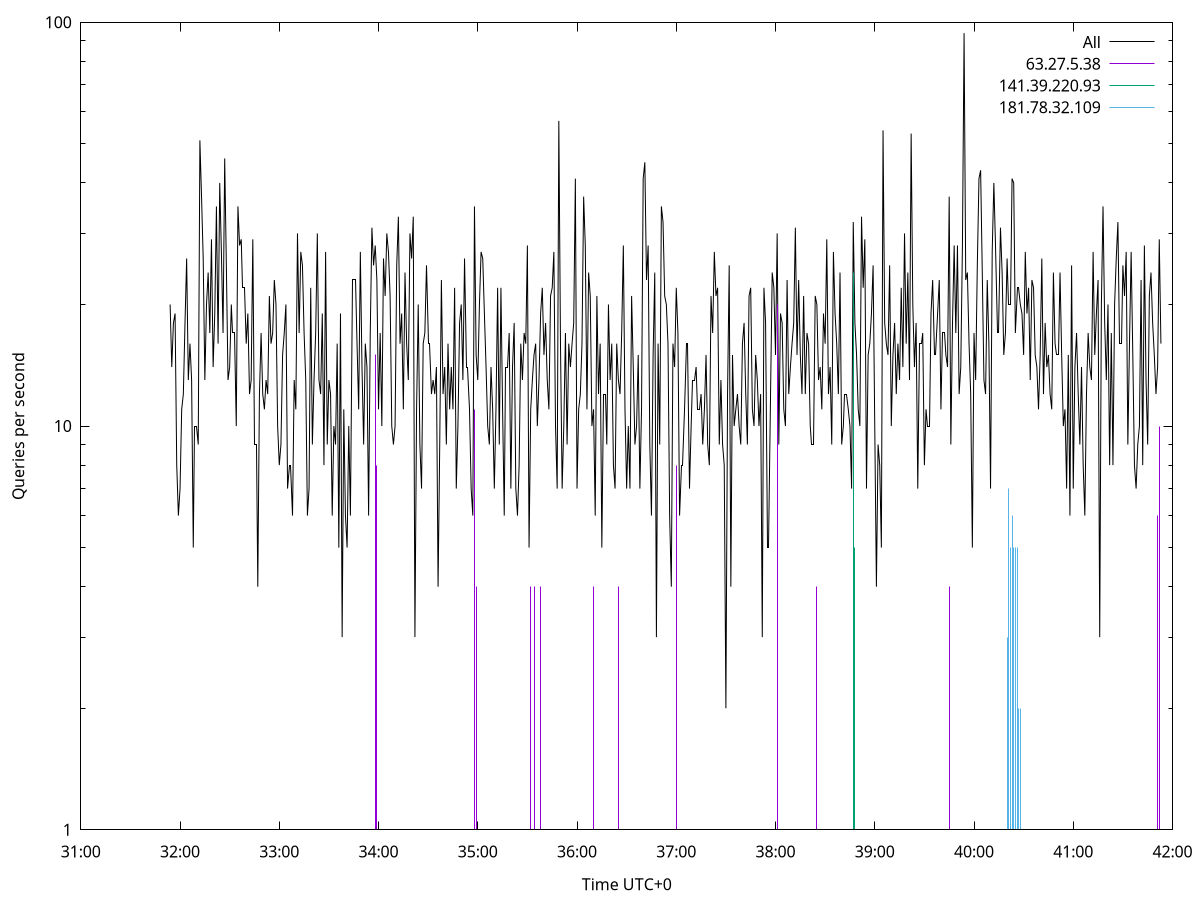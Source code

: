 set terminal pngcairo size 1024,768
set output 'Sun Jan  7 01:31:54 2024.png'
set ylabel 'Queries per second'
set xlabel 'Time UTC+0'
set xdata time
set timefmt "%s"
set log y
plot \
'-' using 1:2 linecolor 0 linetype 2 with lines title 'All', \
'-' using 1:2 linecolor 1 linetype 3 with impulses title "63.27.5.38", \
'-' using 1:2 linecolor 2 linetype 3 with impulses title "141.39.220.93", \
'-' using 1:2 linecolor 3 linetype 3 with impulses title "181.78.32.109"
1704565914 20
1704565915 14
1704565916 18
1704565917 19
1704565918 8
1704565919 6
1704565920 7
1704565921 11
1704565922 12
1704565923 18
1704565924 26
1704565925 13
1704565926 16
1704565927 13
1704565928 5
1704565929 10
1704565930 10
1704565931 9
1704565932 51
1704565933 37
1704565934 26
1704565935 13
1704565936 20
1704565937 24
1704565938 17
1704565939 29
1704565940 14
1704565941 19
1704565942 35
1704565943 16
1704565944 40
1704565945 27
1704565946 17
1704565947 46
1704565948 25
1704565949 13
1704565950 14
1704565951 20
1704565952 17
1704565953 17
1704565954 10
1704565955 35
1704565956 28
1704565957 29
1704565958 22
1704565959 22
1704565960 16
1704565961 19
1704565962 12
1704565963 13
1704565964 29
1704565965 9
1704565966 9
1704565967 4
1704565968 12
1704565969 17
1704565970 12
1704565971 11
1704565972 13
1704565973 12
1704565974 21
1704565975 16
1704565976 17
1704565977 23
1704565978 20
1704565979 10
1704565980 8
1704565981 9
1704565982 15
1704565983 17
1704565984 20
1704565985 7
1704565986 8
1704565987 8
1704565988 6
1704565989 13
1704565990 11
1704565991 30
1704565992 17
1704565993 27
1704565994 25
1704565995 17
1704565996 13
1704565997 6
1704565998 7
1704565999 22
1704566000 9
1704566001 13
1704566002 17
1704566003 30
1704566004 13
1704566005 12
1704566006 19
1704566007 8
1704566008 27
1704566009 9
1704566010 13
1704566011 12
1704566012 6
1704566013 10
1704566014 9
1704566015 16
1704566016 5
1704566017 19
1704566018 3
1704566019 11
1704566020 6
1704566021 5
1704566022 10
1704566023 6
1704566024 23
1704566025 23
1704566026 23
1704566027 16
1704566028 11
1704566029 27
1704566030 14
1704566031 9
1704566032 16
1704566033 14
1704566034 6
1704566035 17
1704566036 31
1704566037 25
1704566038 28
1704566039 23
1704566040 11
1704566041 17
1704566042 10
1704566043 26
1704566044 21
1704566045 30
1704566046 27
1704566047 21
1704566048 10
1704566049 9
1704566050 10
1704566051 25
1704566052 33
1704566053 16
1704566054 19
1704566055 11
1704566056 24
1704566057 16
1704566058 13
1704566059 30
1704566060 26
1704566061 33
1704566062 3
1704566063 11
1704566064 20
1704566065 9
1704566066 7
1704566067 16
1704566068 17
1704566069 25
1704566070 16
1704566071 16
1704566072 12
1704566073 13
1704566074 12
1704566075 14
1704566076 4
1704566077 9
1704566078 23
1704566079 12
1704566080 14
1704566081 9
1704566082 16
1704566083 11
1704566084 14
1704566085 11
1704566086 22
1704566087 7
1704566088 10
1704566089 18
1704566090 20
1704566091 13
1704566092 26
1704566093 14
1704566094 14
1704566095 11
1704566096 7
1704566097 6
1704566098 35
1704566099 15
1704566100 13
1704566101 20
1704566102 27
1704566103 26
1704566104 19
1704566105 14
1704566106 10
1704566107 9
1704566108 14
1704566109 11
1704566110 7
1704566111 11
1704566112 22
1704566113 9
1704566114 22
1704566115 11
1704566116 6
1704566117 14
1704566118 14
1704566119 17
1704566120 7
1704566121 14
1704566122 18
1704566123 7
1704566124 6
1704566125 8
1704566126 16
1704566127 13
1704566128 17
1704566129 16
1704566130 28
1704566131 5
1704566132 11
1704566133 13
1704566134 15
1704566135 16
1704566136 10
1704566137 13
1704566138 19
1704566139 22
1704566140 15
1704566141 18
1704566142 13
1704566143 11
1704566144 21
1704566145 22
1704566146 27
1704566147 10
1704566148 7
1704566149 57
1704566150 16
1704566151 7
1704566152 10
1704566153 17
1704566154 9
1704566155 16
1704566156 14
1704566157 16
1704566158 18
1704566159 41
1704566160 7
1704566161 11
1704566162 12
1704566163 16
1704566164 37
1704566165 28
1704566166 11
1704566167 24
1704566168 21
1704566169 10
1704566170 11
1704566171 6
1704566172 21
1704566173 12
1704566174 16
1704566175 5
1704566176 12
1704566177 12
1704566178 9
1704566179 20
1704566180 13
1704566181 16
1704566182 8
1704566183 7
1704566184 16
1704566185 13
1704566186 12
1704566187 17
1704566188 28
1704566189 11
1704566190 7
1704566191 10
1704566192 7
1704566193 21
1704566194 14
1704566195 9
1704566196 10
1704566197 15
1704566198 7
1704566199 11
1704566200 41
1704566201 45
1704566202 23
1704566203 28
1704566204 9
1704566205 6
1704566206 15
1704566207 24
1704566208 3
1704566209 16
1704566210 9
1704566211 35
1704566212 32
1704566213 21
1704566214 20
1704566215 16
1704566216 6
1704566217 4
1704566218 16
1704566219 14
1704566220 22
1704566221 17
1704566222 6
1704566223 8
1704566224 8
1704566225 11
1704566226 16
1704566227 16
1704566228 7
1704566229 10
1704566230 13
1704566231 13
1704566232 14
1704566233 11
1704566234 11
1704566235 12
1704566236 9
1704566237 11
1704566238 15
1704566239 9
1704566240 8
1704566241 21
1704566242 17
1704566243 27
1704566244 21
1704566245 22
1704566246 9
1704566247 13
1704566248 9
1704566249 8
1704566250 2
1704566251 12
1704566252 25
1704566253 4
1704566254 15
1704566255 10
1704566256 11
1704566257 12
1704566258 10
1704566259 9
1704566260 16
1704566261 18
1704566262 12
1704566263 9
1704566264 21
1704566265 22
1704566266 11
1704566267 10
1704566268 15
1704566269 13
1704566270 10
1704566271 12
1704566272 3
1704566273 22
1704566274 18
1704566275 5
1704566276 5
1704566277 12
1704566278 24
1704566279 22
1704566280 15
1704566281 30
1704566282 9
1704566283 19
1704566284 18
1704566285 11
1704566286 10
1704566287 23
1704566288 12
1704566289 14
1704566290 16
1704566291 18
1704566292 31
1704566293 15
1704566294 23
1704566295 15
1704566296 12
1704566297 21
1704566298 12
1704566299 17
1704566300 16
1704566301 10
1704566302 9
1704566303 9
1704566304 21
1704566305 20
1704566306 13
1704566307 14
1704566308 11
1704566309 19
1704566310 16
1704566311 29
1704566312 12
1704566313 14
1704566314 9
1704566315 27
1704566316 19
1704566317 16
1704566318 12
1704566319 24
1704566320 9
1704566321 10
1704566322 12
1704566323 12
1704566324 11
1704566325 10
1704566326 7
1704566327 32
1704566328 18
1704566329 15
1704566330 11
1704566331 10
1704566332 33
1704566333 22
1704566334 29
1704566335 7
1704566336 15
1704566337 16
1704566338 19
1704566339 25
1704566340 10
1704566341 4
1704566342 9
1704566343 8
1704566344 5
1704566345 54
1704566346 18
1704566347 16
1704566348 15
1704566349 25
1704566350 10
1704566351 15
1704566352 18
1704566353 12
1704566354 16
1704566355 13
1704566356 22
1704566357 14
1704566358 30
1704566359 16
1704566360 24
1704566361 13
1704566362 53
1704566363 20
1704566364 14
1704566365 18
1704566366 7
1704566367 16
1704566368 16
1704566369 17
1704566370 8
1704566371 11
1704566372 10
1704566373 10
1704566374 19
1704566375 23
1704566376 15
1704566377 15
1704566378 19
1704566379 23
1704566380 11
1704566381 17
1704566382 17
1704566383 15
1704566384 14
1704566385 37
1704566386 9
1704566387 18
1704566388 28
1704566389 17
1704566390 28
1704566391 12
1704566392 14
1704566393 28
1704566394 94
1704566395 23
1704566396 24
1704566397 16
1704566398 12
1704566399 5
1704566400 17
1704566401 13
1704566402 25
1704566403 41
1704566404 43
1704566405 24
1704566406 13
1704566407 12
1704566408 23
1704566409 16
1704566410 7
1704566411 27
1704566412 40
1704566413 28
1704566414 17
1704566415 17
1704566416 31
1704566417 24
1704566418 15
1704566419 17
1704566420 26
1704566421 20
1704566422 20
1704566423 41
1704566424 40
1704566425 17
1704566426 22
1704566427 22
1704566428 20
1704566429 19
1704566430 15
1704566431 27
1704566432 19
1704566433 22
1704566434 13
1704566435 23
1704566436 22
1704566437 15
1704566438 14
1704566439 11
1704566440 15
1704566441 26
1704566442 12
1704566443 18
1704566444 14
1704566445 15
1704566446 12
1704566447 11
1704566448 24
1704566449 16
1704566450 15
1704566451 15
1704566452 24
1704566453 15
1704566454 10
1704566455 11
1704566456 7
1704566457 15
1704566458 6
1704566459 25
1704566460 7
1704566461 14
1704566462 17
1704566463 12
1704566464 9
1704566465 14
1704566466 8
1704566467 6
1704566468 12
1704566469 17
1704566470 14
1704566471 13
1704566472 27
1704566473 15
1704566474 19
1704566475 23
1704566476 3
1704566477 20
1704566478 35
1704566479 18
1704566480 13
1704566481 20
1704566482 8
1704566483 17
1704566484 8
1704566485 20
1704566486 26
1704566487 32
1704566488 16
1704566489 16
1704566490 25
1704566491 21
1704566492 27
1704566493 9
1704566494 16
1704566495 27
1704566496 15
1704566497 8
1704566498 7
1704566499 9
1704566500 10
1704566501 23
1704566502 8
1704566503 28
1704566504 13
1704566505 9
1704566506 21
1704566507 24
1704566508 18
1704566509 15
1704566510 12
1704566511 14
1704566512 29
1704566513 16

e
1704566038 15
1704566039 8
1704566098 11
1704566099 4
1704566132 4
1704566134 4
1704566138 4
1704566170 4
1704566185 4
1704566220 8
1704566281 20
1704566305 4
1704566385 4
1704566511 6
1704566512 10

e
1704566327 24
1704566328 5

e
1704566420 3
1704566421 7
1704566422 5
1704566423 6
1704566424 5
1704566425 5
1704566426 5
1704566427 2
1704566428 2
1704566432 1

e
